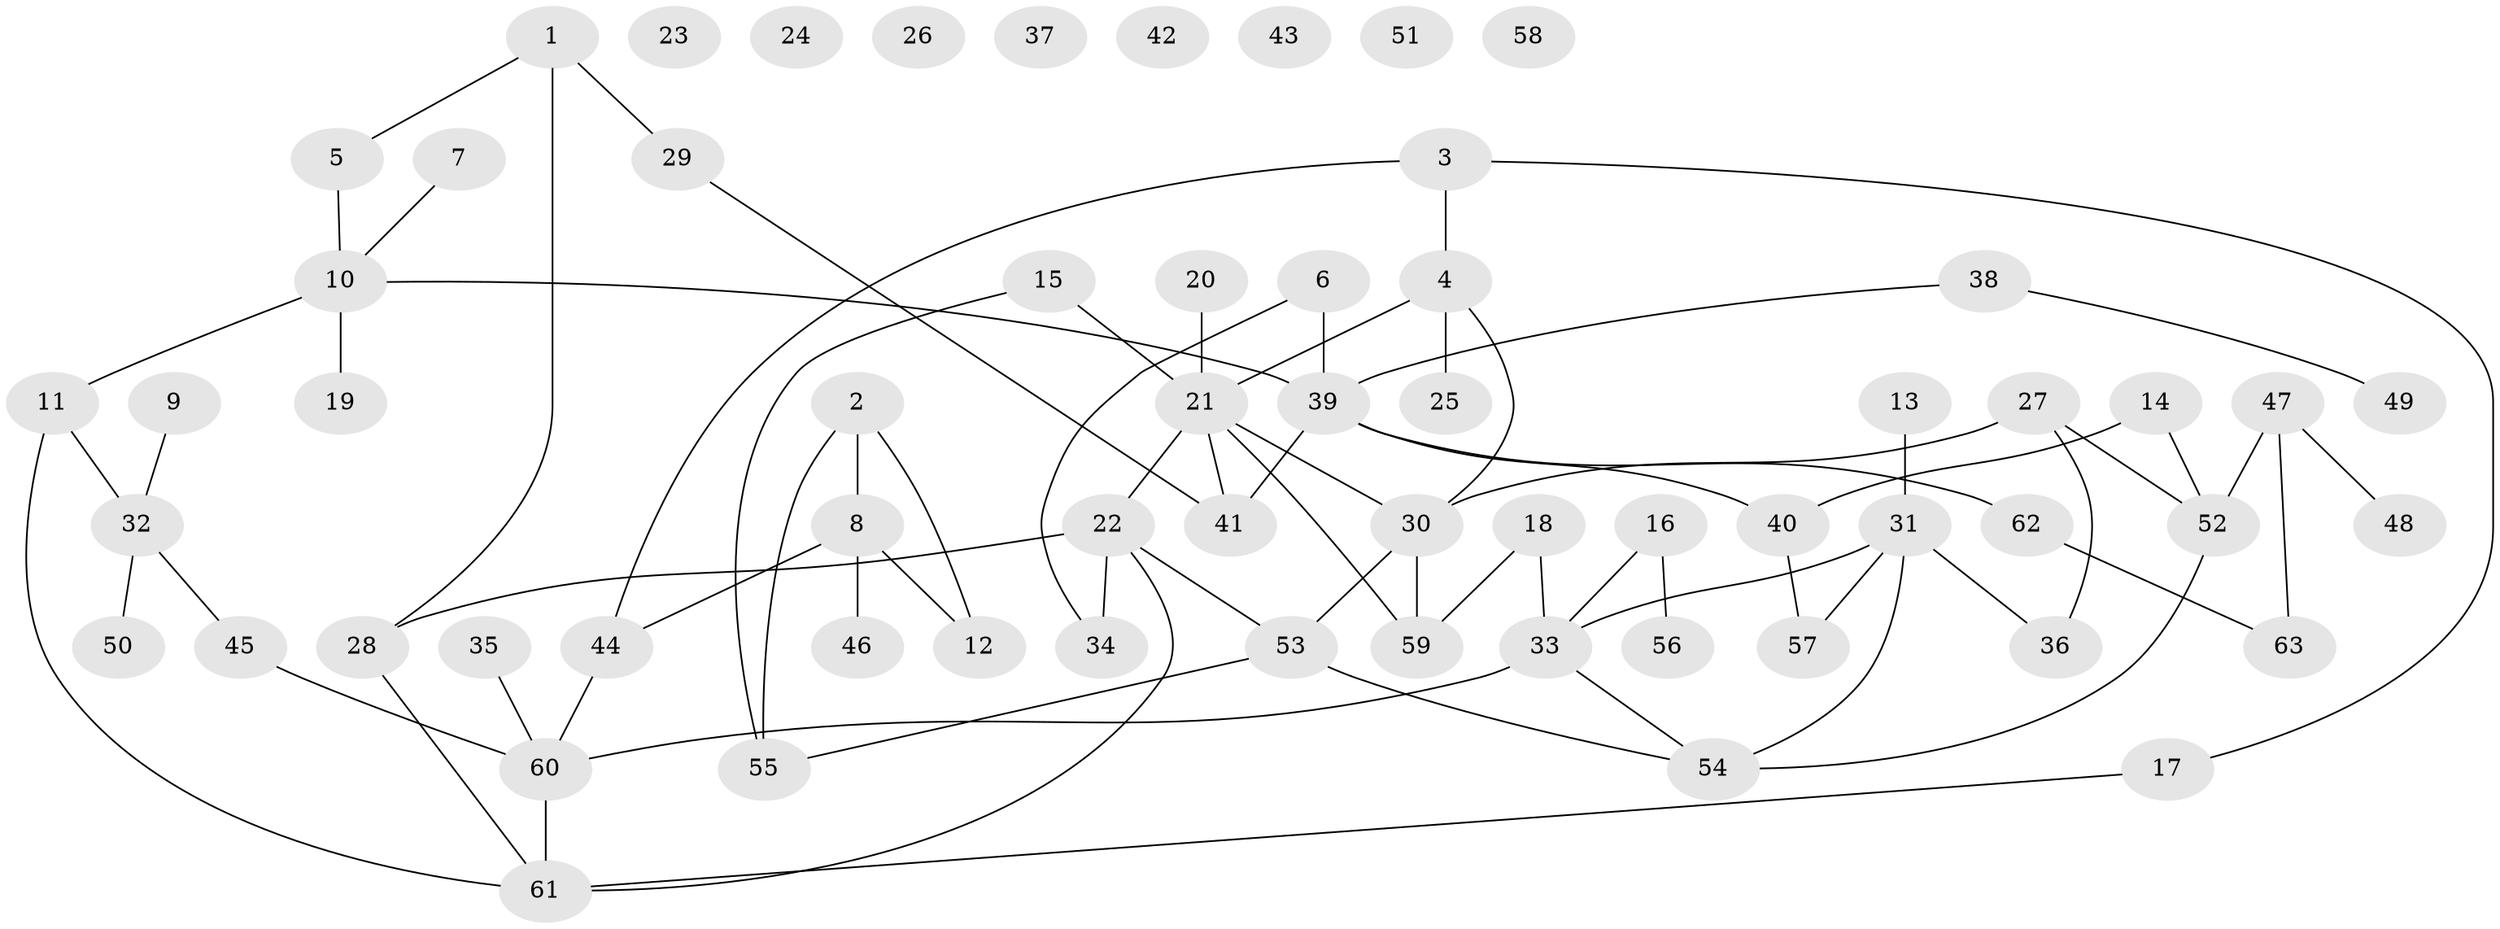 // coarse degree distribution, {5: 0.06451612903225806, 4: 0.12903225806451613, 6: 0.03225806451612903, 2: 0.06451612903225806, 3: 0.16129032258064516, 1: 0.1935483870967742, 7: 0.06451612903225806, 0: 0.25806451612903225, 9: 0.03225806451612903}
// Generated by graph-tools (version 1.1) at 2025/16/03/04/25 18:16:31]
// undirected, 63 vertices, 76 edges
graph export_dot {
graph [start="1"]
  node [color=gray90,style=filled];
  1;
  2;
  3;
  4;
  5;
  6;
  7;
  8;
  9;
  10;
  11;
  12;
  13;
  14;
  15;
  16;
  17;
  18;
  19;
  20;
  21;
  22;
  23;
  24;
  25;
  26;
  27;
  28;
  29;
  30;
  31;
  32;
  33;
  34;
  35;
  36;
  37;
  38;
  39;
  40;
  41;
  42;
  43;
  44;
  45;
  46;
  47;
  48;
  49;
  50;
  51;
  52;
  53;
  54;
  55;
  56;
  57;
  58;
  59;
  60;
  61;
  62;
  63;
  1 -- 5;
  1 -- 28;
  1 -- 29;
  2 -- 8;
  2 -- 12;
  2 -- 55;
  3 -- 4;
  3 -- 17;
  3 -- 44;
  4 -- 21;
  4 -- 25;
  4 -- 30;
  5 -- 10;
  6 -- 34;
  6 -- 39;
  7 -- 10;
  8 -- 12;
  8 -- 44;
  8 -- 46;
  9 -- 32;
  10 -- 11;
  10 -- 19;
  10 -- 39;
  11 -- 32;
  11 -- 61;
  13 -- 31;
  14 -- 40;
  14 -- 52;
  15 -- 21;
  15 -- 55;
  16 -- 33;
  16 -- 56;
  17 -- 61;
  18 -- 33;
  18 -- 59;
  20 -- 21;
  21 -- 22;
  21 -- 30;
  21 -- 41;
  21 -- 59;
  22 -- 28;
  22 -- 34;
  22 -- 53;
  22 -- 61;
  27 -- 30;
  27 -- 36;
  27 -- 52;
  28 -- 61;
  29 -- 41;
  30 -- 53;
  30 -- 59;
  31 -- 33;
  31 -- 36;
  31 -- 54;
  31 -- 57;
  32 -- 45;
  32 -- 50;
  33 -- 54;
  33 -- 60;
  35 -- 60;
  38 -- 39;
  38 -- 49;
  39 -- 40;
  39 -- 41;
  39 -- 62;
  40 -- 57;
  44 -- 60;
  45 -- 60;
  47 -- 48;
  47 -- 52;
  47 -- 63;
  52 -- 54;
  53 -- 54;
  53 -- 55;
  60 -- 61;
  62 -- 63;
}

